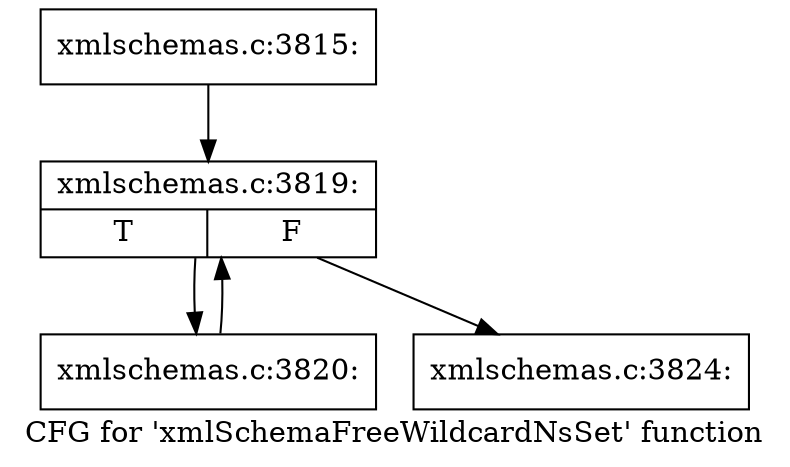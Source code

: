 digraph "CFG for 'xmlSchemaFreeWildcardNsSet' function" {
	label="CFG for 'xmlSchemaFreeWildcardNsSet' function";

	Node0x55d025cf19f0 [shape=record,label="{xmlschemas.c:3815:}"];
	Node0x55d025cf19f0 -> Node0x55d025cf3970;
	Node0x55d025cf3970 [shape=record,label="{xmlschemas.c:3819:|{<s0>T|<s1>F}}"];
	Node0x55d025cf3970 -> Node0x55d025cf3d70;
	Node0x55d025cf3970 -> Node0x55d025cf3b90;
	Node0x55d025cf3d70 [shape=record,label="{xmlschemas.c:3820:}"];
	Node0x55d025cf3d70 -> Node0x55d025cf3970;
	Node0x55d025cf3b90 [shape=record,label="{xmlschemas.c:3824:}"];
}
